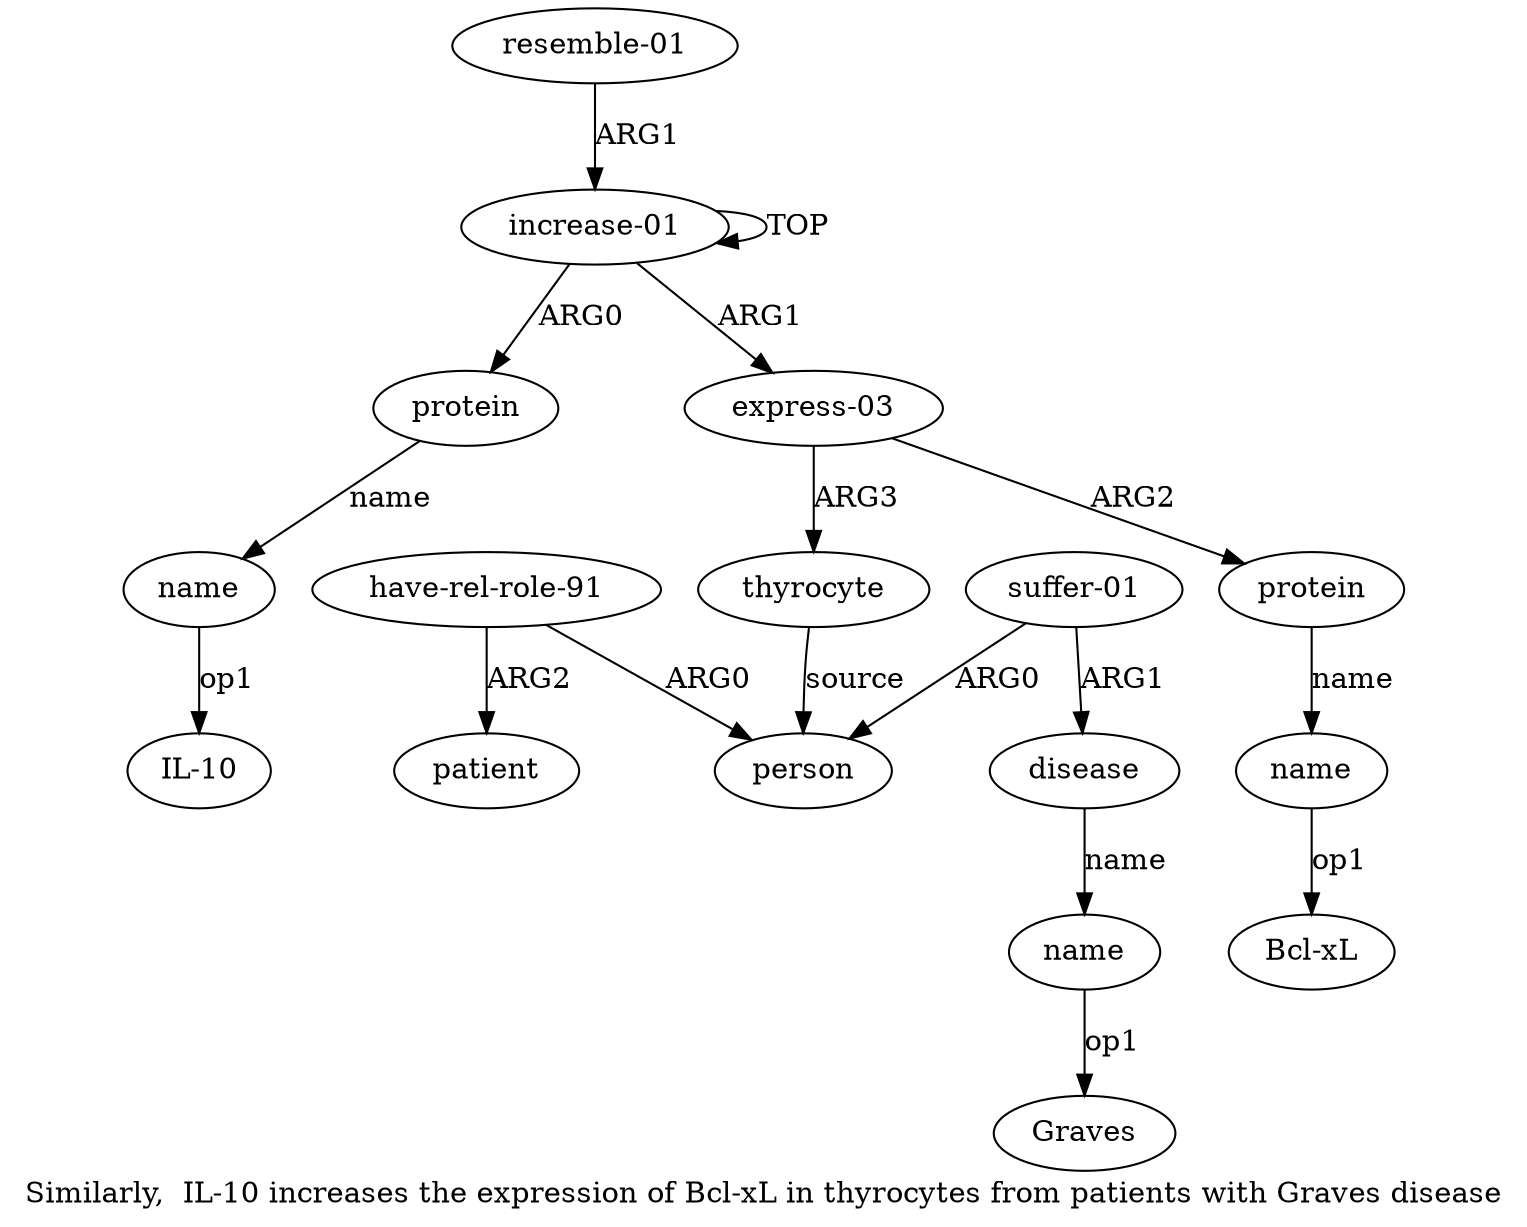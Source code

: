 digraph  {
	graph [label="Similarly,  IL-10 increases the expression of Bcl-xL in thyrocytes from patients with Graves disease"];
	node [label="\N"];
	a11	 [color=black,
		gold_ind=11,
		gold_label="have-rel-role-91",
		label="have-rel-role-91",
		test_ind=11,
		test_label="have-rel-role-91"];
	a12	 [color=black,
		gold_ind=12,
		gold_label=patient,
		label=patient,
		test_ind=12,
		test_label=patient];
	a11 -> a12 [key=0,
	color=black,
	gold_label=ARG2,
	label=ARG2,
	test_label=ARG2];
a7 [color=black,
	gold_ind=7,
	gold_label=person,
	label=person,
	test_ind=7,
	test_label=person];
a11 -> a7 [key=0,
color=black,
gold_label=ARG0,
label=ARG0,
test_label=ARG0];
a10 [color=black,
gold_ind=10,
gold_label=name,
label=name,
test_ind=10,
test_label=name];
"a10 Graves" [color=black,
gold_ind=-1,
gold_label=Graves,
label=Graves,
test_ind=-1,
test_label=Graves];
a10 -> "a10 Graves" [key=0,
color=black,
gold_label=op1,
label=op1,
test_label=op1];
a13 [color=black,
gold_ind=13,
gold_label="resemble-01",
label="resemble-01",
test_ind=13,
test_label="resemble-01"];
a0 [color=black,
gold_ind=0,
gold_label="increase-01",
label="increase-01",
test_ind=0,
test_label="increase-01"];
a13 -> a0 [key=0,
color=black,
gold_label=ARG1,
label=ARG1,
test_label=ARG1];
"a2 IL-10" [color=black,
gold_ind=-1,
gold_label="IL-10",
label="IL-10",
test_ind=-1,
test_label="IL-10"];
"a5 Bcl-xL" [color=black,
gold_ind=-1,
gold_label="Bcl-xL",
label="Bcl-xL",
test_ind=-1,
test_label="Bcl-xL"];
a1 [color=black,
gold_ind=1,
gold_label=protein,
label=protein,
test_ind=1,
test_label=protein];
a2 [color=black,
gold_ind=2,
gold_label=name,
label=name,
test_ind=2,
test_label=name];
a1 -> a2 [key=0,
color=black,
gold_label=name,
label=name,
test_label=name];
a0 -> a1 [key=0,
color=black,
gold_label=ARG0,
label=ARG0,
test_label=ARG0];
a0 -> a0 [key=0,
color=black,
gold_label=TOP,
label=TOP,
test_label=TOP];
a3 [color=black,
gold_ind=3,
gold_label="express-03",
label="express-03",
test_ind=3,
test_label="express-03"];
a0 -> a3 [key=0,
color=black,
gold_label=ARG1,
label=ARG1,
test_label=ARG1];
a4 [color=black,
gold_ind=4,
gold_label=protein,
label=protein,
test_ind=4,
test_label=protein];
a3 -> a4 [key=0,
color=black,
gold_label=ARG2,
label=ARG2,
test_label=ARG2];
a6 [color=black,
gold_ind=6,
gold_label=thyrocyte,
label=thyrocyte,
test_ind=6,
test_label=thyrocyte];
a3 -> a6 [key=0,
color=black,
gold_label=ARG3,
label=ARG3,
test_label=ARG3];
a2 -> "a2 IL-10" [key=0,
color=black,
gold_label=op1,
label=op1,
test_label=op1];
a5 [color=black,
gold_ind=5,
gold_label=name,
label=name,
test_ind=5,
test_label=name];
a5 -> "a5 Bcl-xL" [key=0,
color=black,
gold_label=op1,
label=op1,
test_label=op1];
a4 -> a5 [key=0,
color=black,
gold_label=name,
label=name,
test_label=name];
a6 -> a7 [key=0,
color=black,
gold_label=source,
label=source,
test_label=source];
a9 [color=black,
gold_ind=9,
gold_label=disease,
label=disease,
test_ind=9,
test_label=disease];
a9 -> a10 [key=0,
color=black,
gold_label=name,
label=name,
test_label=name];
a8 [color=black,
gold_ind=8,
gold_label="suffer-01",
label="suffer-01",
test_ind=8,
test_label="suffer-01"];
a8 -> a7 [key=0,
color=black,
gold_label=ARG0,
label=ARG0,
test_label=ARG0];
a8 -> a9 [key=0,
color=black,
gold_label=ARG1,
label=ARG1,
test_label=ARG1];
}
